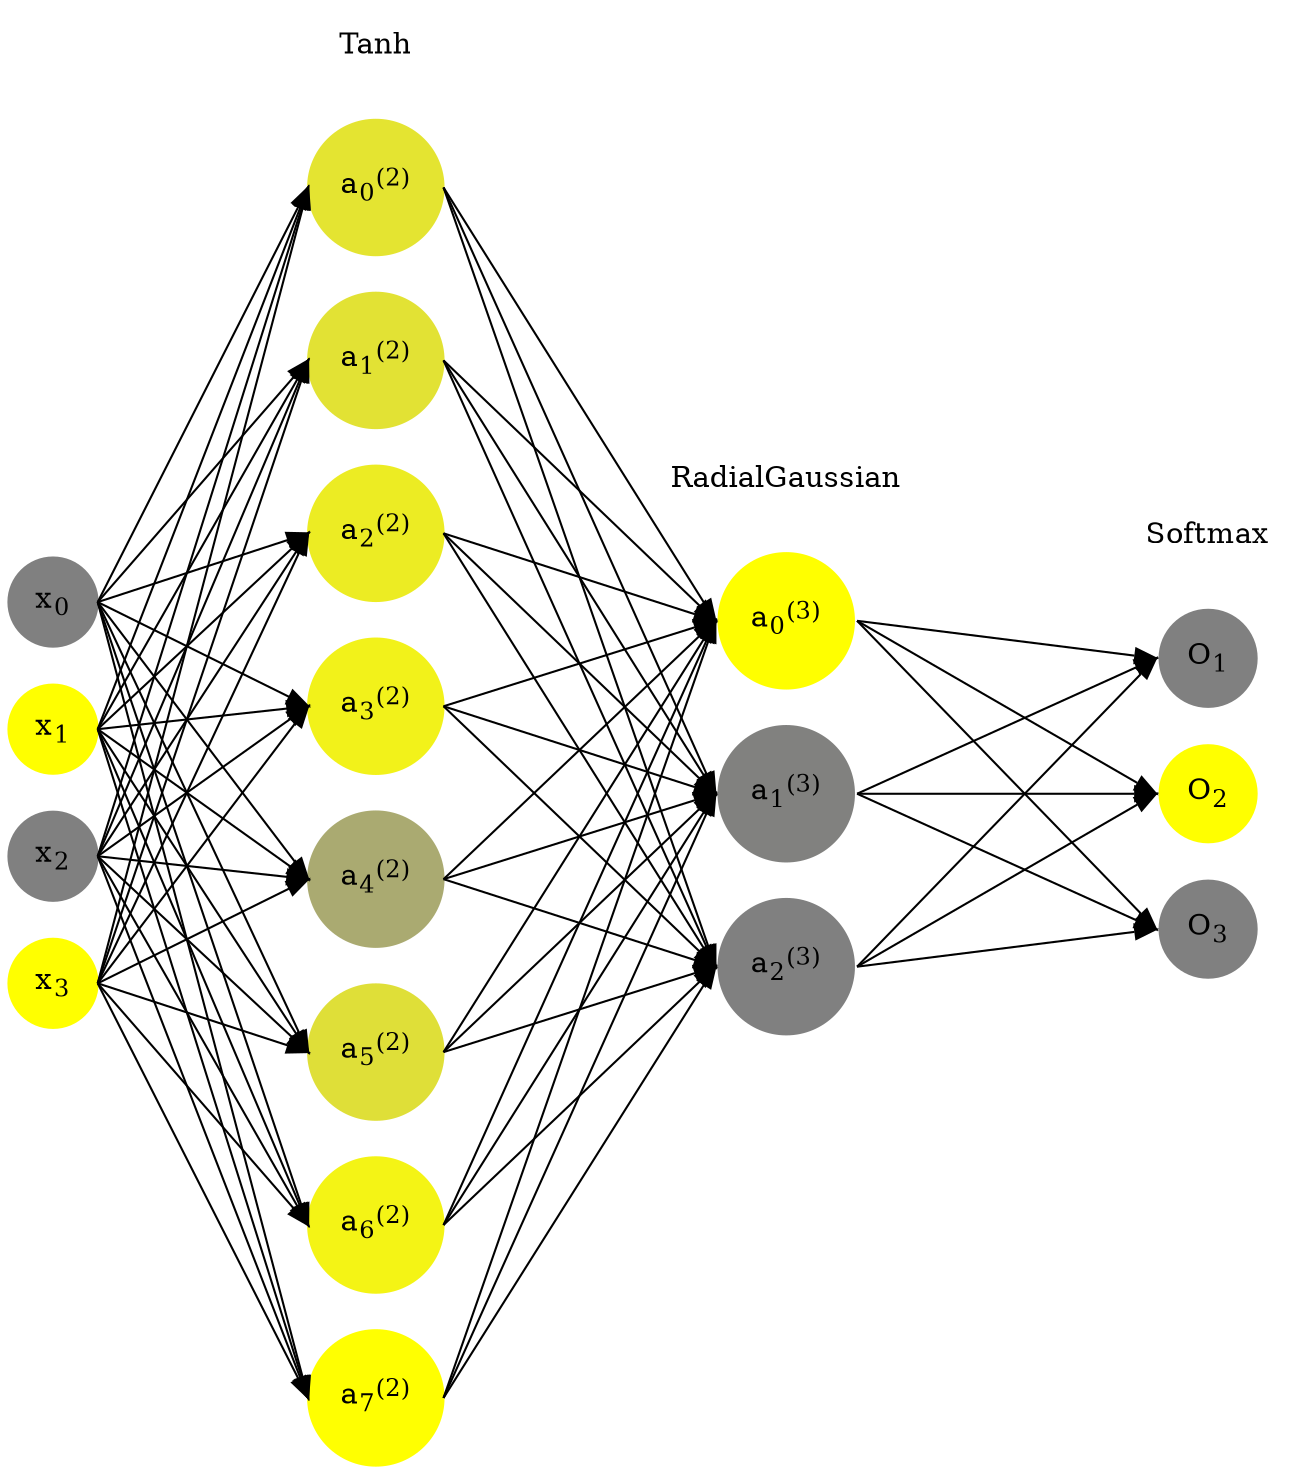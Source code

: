 digraph G {
	rankdir = LR;
	splines=false;
	edge[style=invis];
	ranksep= 1.4;
	{
	node [shape=circle, color="0.1667, 0.0, 0.5", style=filled, fillcolor="0.1667, 0.0, 0.5"];
	x0 [label=<x<sub>0</sub>>];
	}
	{
	node [shape=circle, color="0.1667, 1.0, 1.0", style=filled, fillcolor="0.1667, 1.0, 1.0"];
	x1 [label=<x<sub>1</sub>>];
	}
	{
	node [shape=circle, color="0.1667, 0.0, 0.5", style=filled, fillcolor="0.1667, 0.0, 0.5"];
	x2 [label=<x<sub>2</sub>>];
	}
	{
	node [shape=circle, color="0.1667, 1.0, 1.0", style=filled, fillcolor="0.1667, 1.0, 1.0"];
	x3 [label=<x<sub>3</sub>>];
	}
	{
	node [shape=circle, color="0.1667, 0.784569, 0.892284", style=filled, fillcolor="0.1667, 0.784569, 0.892284"];
	a02 [label=<a<sub>0</sub><sup>(2)</sup>>];
	}
	{
	node [shape=circle, color="0.1667, 0.768641, 0.884321", style=filled, fillcolor="0.1667, 0.768641, 0.884321"];
	a12 [label=<a<sub>1</sub><sup>(2)</sup>>];
	}
	{
	node [shape=circle, color="0.1667, 0.850688, 0.925344", style=filled, fillcolor="0.1667, 0.850688, 0.925344"];
	a22 [label=<a<sub>2</sub><sup>(2)</sup>>];
	}
	{
	node [shape=circle, color="0.1667, 0.891902, 0.945951", style=filled, fillcolor="0.1667, 0.891902, 0.945951"];
	a32 [label=<a<sub>3</sub><sup>(2)</sup>>];
	}
	{
	node [shape=circle, color="0.1667, 0.334090, 0.667045", style=filled, fillcolor="0.1667, 0.334090, 0.667045"];
	a42 [label=<a<sub>4</sub><sup>(2)</sup>>];
	}
	{
	node [shape=circle, color="0.1667, 0.745430, 0.872715", style=filled, fillcolor="0.1667, 0.745430, 0.872715"];
	a52 [label=<a<sub>5</sub><sup>(2)</sup>>];
	}
	{
	node [shape=circle, color="0.1667, 0.912107, 0.956054", style=filled, fillcolor="0.1667, 0.912107, 0.956054"];
	a62 [label=<a<sub>6</sub><sup>(2)</sup>>];
	}
	{
	node [shape=circle, color="0.1667, 0.994807, 0.997404", style=filled, fillcolor="0.1667, 0.994807, 0.997404"];
	a72 [label=<a<sub>7</sub><sup>(2)</sup>>];
	}
	{
	node [shape=circle, color="0.1667, 0.999892, 0.999946", style=filled, fillcolor="0.1667, 0.999892, 0.999946"];
	a03 [label=<a<sub>0</sub><sup>(3)</sup>>];
	}
	{
	node [shape=circle, color="0.1667, 0.009589, 0.504795", style=filled, fillcolor="0.1667, 0.009589, 0.504795"];
	a13 [label=<a<sub>1</sub><sup>(3)</sup>>];
	}
	{
	node [shape=circle, color="0.1667, 0.000000, 0.500000", style=filled, fillcolor="0.1667, 0.000000, 0.500000"];
	a23 [label=<a<sub>2</sub><sup>(3)</sup>>];
	}
	{
	node [shape=circle, color="0.1667, 0.0, 0.5", style=filled, fillcolor="0.1667, 0.0, 0.5"];
	O1 [label=<O<sub>1</sub>>];
	}
	{
	node [shape=circle, color="0.1667, 1.0, 1.0", style=filled, fillcolor="0.1667, 1.0, 1.0"];
	O2 [label=<O<sub>2</sub>>];
	}
	{
	node [shape=circle, color="0.1667, 0.0, 0.5", style=filled, fillcolor="0.1667, 0.0, 0.5"];
	O3 [label=<O<sub>3</sub>>];
	}
	{
	rank=same;
	x0->x1->x2->x3;
	}
	{
	rank=same;
	a02->a12->a22->a32->a42->a52->a62->a72;
	}
	{
	rank=same;
	a03->a13->a23;
	}
	{
	rank=same;
	O1->O2->O3;
	}
	l1 [shape=plaintext,label="Tanh"];
	l1->a02;
	{rank=same; l1;a02};
	l2 [shape=plaintext,label="RadialGaussian"];
	l2->a03;
	{rank=same; l2;a03};
	l3 [shape=plaintext,label="Softmax"];
	l3->O1;
	{rank=same; l3;O1};
edge[style=solid, tailport=e, headport=w];
	{x0;x1;x2;x3} -> {a02;a12;a22;a32;a42;a52;a62;a72};
	{a02;a12;a22;a32;a42;a52;a62;a72} -> {a03;a13;a23};
	{a03;a13;a23} -> {O1,O2,O3};
}